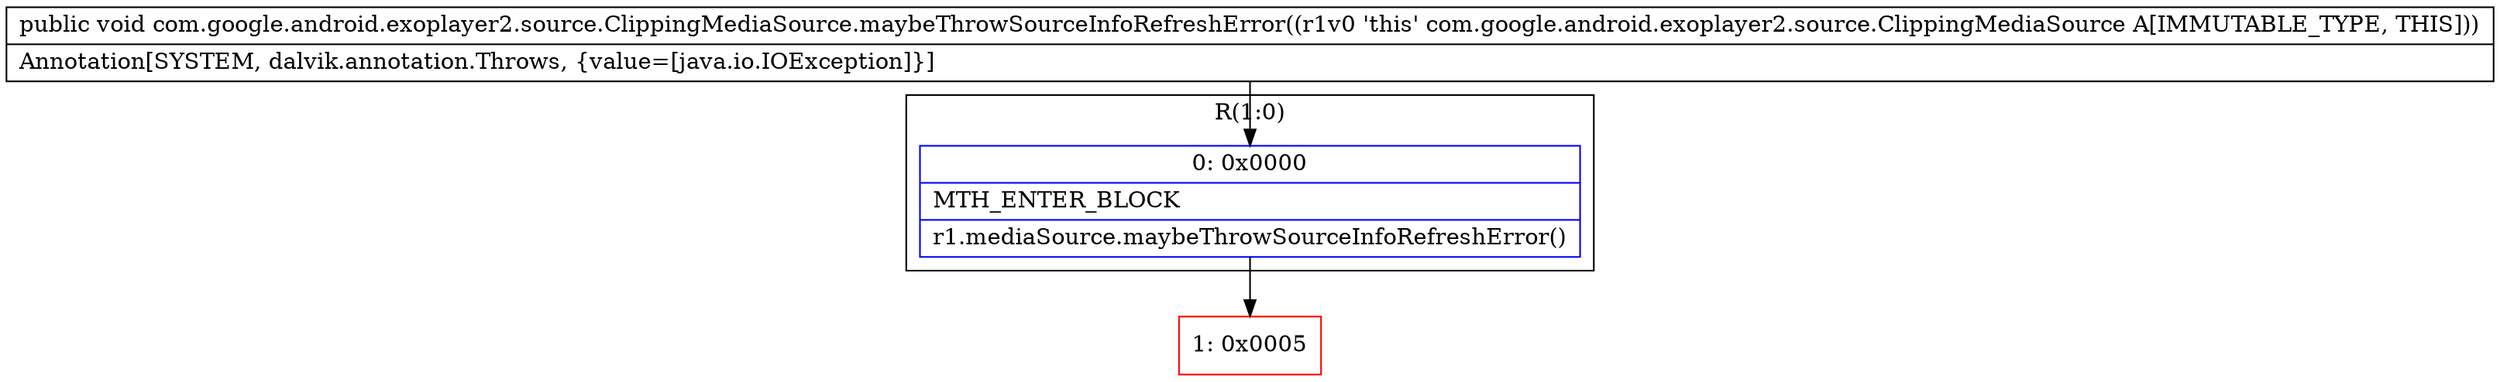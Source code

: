 digraph "CFG forcom.google.android.exoplayer2.source.ClippingMediaSource.maybeThrowSourceInfoRefreshError()V" {
subgraph cluster_Region_1654173368 {
label = "R(1:0)";
node [shape=record,color=blue];
Node_0 [shape=record,label="{0\:\ 0x0000|MTH_ENTER_BLOCK\l|r1.mediaSource.maybeThrowSourceInfoRefreshError()\l}"];
}
Node_1 [shape=record,color=red,label="{1\:\ 0x0005}"];
MethodNode[shape=record,label="{public void com.google.android.exoplayer2.source.ClippingMediaSource.maybeThrowSourceInfoRefreshError((r1v0 'this' com.google.android.exoplayer2.source.ClippingMediaSource A[IMMUTABLE_TYPE, THIS]))  | Annotation[SYSTEM, dalvik.annotation.Throws, \{value=[java.io.IOException]\}]\l}"];
MethodNode -> Node_0;
Node_0 -> Node_1;
}

